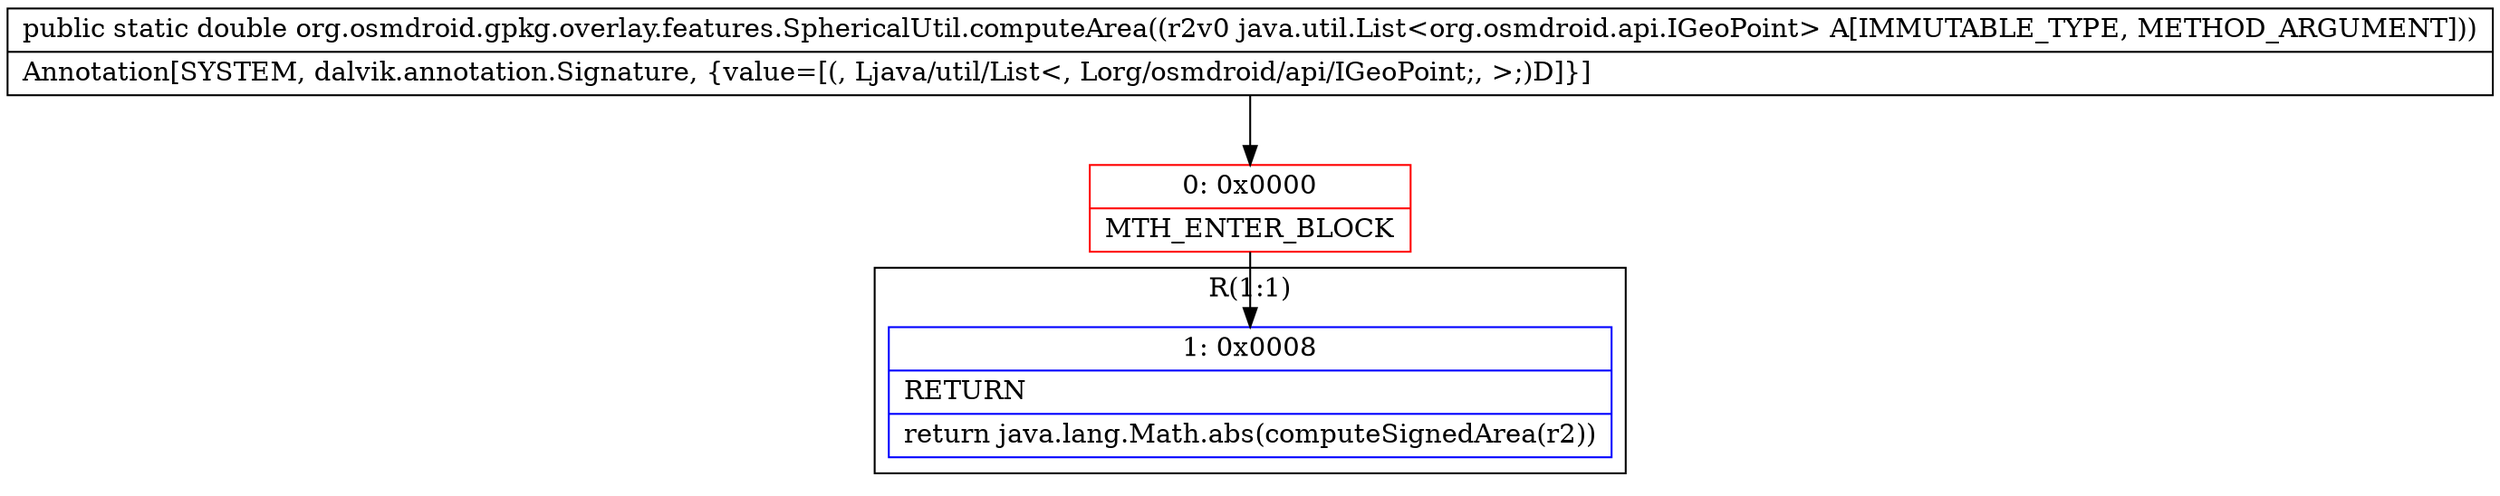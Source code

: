 digraph "CFG fororg.osmdroid.gpkg.overlay.features.SphericalUtil.computeArea(Ljava\/util\/List;)D" {
subgraph cluster_Region_1239380284 {
label = "R(1:1)";
node [shape=record,color=blue];
Node_1 [shape=record,label="{1\:\ 0x0008|RETURN\l|return java.lang.Math.abs(computeSignedArea(r2))\l}"];
}
Node_0 [shape=record,color=red,label="{0\:\ 0x0000|MTH_ENTER_BLOCK\l}"];
MethodNode[shape=record,label="{public static double org.osmdroid.gpkg.overlay.features.SphericalUtil.computeArea((r2v0 java.util.List\<org.osmdroid.api.IGeoPoint\> A[IMMUTABLE_TYPE, METHOD_ARGUMENT]))  | Annotation[SYSTEM, dalvik.annotation.Signature, \{value=[(, Ljava\/util\/List\<, Lorg\/osmdroid\/api\/IGeoPoint;, \>;)D]\}]\l}"];
MethodNode -> Node_0;
Node_0 -> Node_1;
}

